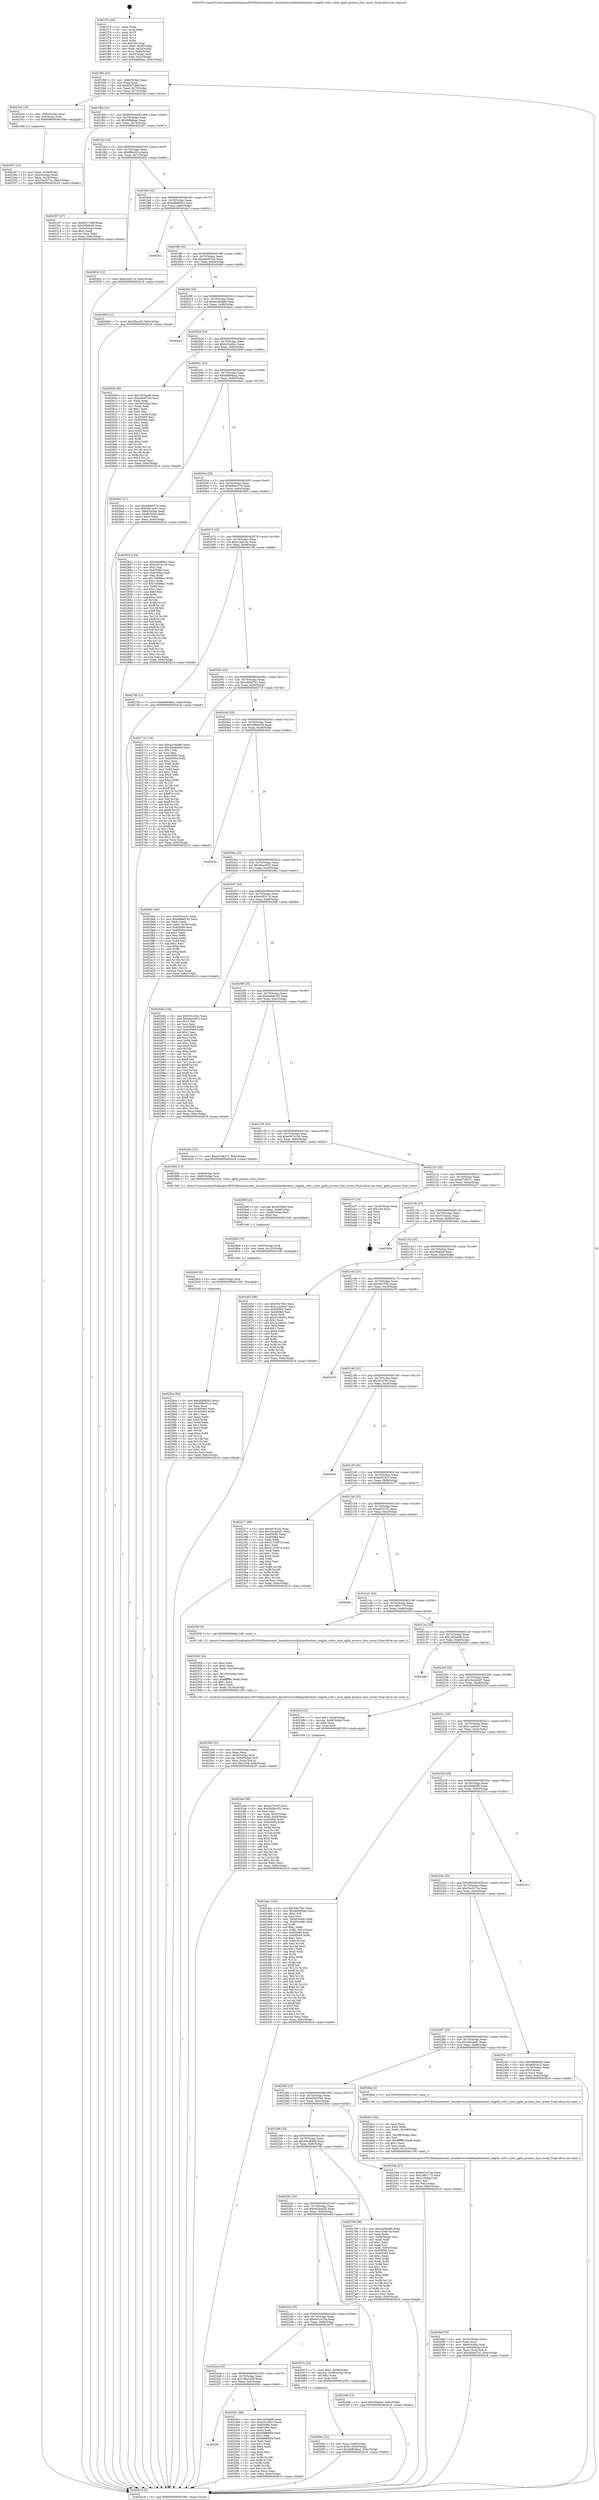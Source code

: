 digraph "0x401f70" {
  label = "0x401f70 (/mnt/c/Users/mathe/Desktop/tcc/POCII/binaries/extr_linuxdriversinfinibandhwbnxt_reqplib_rcfw.c_bnxt_qplib_process_func_event_Final-ollvm.out::main(0))"
  labelloc = "t"
  node[shape=record]

  Entry [label="",width=0.3,height=0.3,shape=circle,fillcolor=black,style=filled]
  "0x401f9d" [label="{
     0x401f9d [23]\l
     | [instrs]\l
     &nbsp;&nbsp;0x401f9d \<+3\>: mov -0x6c(%rbp),%eax\l
     &nbsp;&nbsp;0x401fa0 \<+2\>: mov %eax,%ecx\l
     &nbsp;&nbsp;0x401fa2 \<+6\>: sub $0x8257c96f,%ecx\l
     &nbsp;&nbsp;0x401fa8 \<+3\>: mov %eax,-0x70(%rbp)\l
     &nbsp;&nbsp;0x401fab \<+3\>: mov %ecx,-0x74(%rbp)\l
     &nbsp;&nbsp;0x401fae \<+6\>: je 000000000040233a \<main+0x3ca\>\l
  }"]
  "0x40233a" [label="{
     0x40233a [13]\l
     | [instrs]\l
     &nbsp;&nbsp;0x40233a \<+4\>: mov -0x40(%rbp),%rax\l
     &nbsp;&nbsp;0x40233e \<+4\>: mov 0x8(%rax),%rdi\l
     &nbsp;&nbsp;0x402342 \<+5\>: call 0000000000401060 \<atoi@plt\>\l
     | [calls]\l
     &nbsp;&nbsp;0x401060 \{1\} (unknown)\l
  }"]
  "0x401fb4" [label="{
     0x401fb4 [22]\l
     | [instrs]\l
     &nbsp;&nbsp;0x401fb4 \<+5\>: jmp 0000000000401fb9 \<main+0x49\>\l
     &nbsp;&nbsp;0x401fb9 \<+3\>: mov -0x70(%rbp),%eax\l
     &nbsp;&nbsp;0x401fbc \<+5\>: sub $0x9dfa6eac,%eax\l
     &nbsp;&nbsp;0x401fc1 \<+3\>: mov %eax,-0x78(%rbp)\l
     &nbsp;&nbsp;0x401fc4 \<+6\>: je 0000000000402307 \<main+0x397\>\l
  }"]
  Exit [label="",width=0.3,height=0.3,shape=circle,fillcolor=black,style=filled,peripheries=2]
  "0x402307" [label="{
     0x402307 [27]\l
     | [instrs]\l
     &nbsp;&nbsp;0x402307 \<+5\>: mov $0x8257c96f,%eax\l
     &nbsp;&nbsp;0x40230c \<+5\>: mov $0x26f484f3,%ecx\l
     &nbsp;&nbsp;0x402311 \<+3\>: mov -0x2c(%rbp),%edx\l
     &nbsp;&nbsp;0x402314 \<+3\>: cmp $0x2,%edx\l
     &nbsp;&nbsp;0x402317 \<+3\>: cmovne %ecx,%eax\l
     &nbsp;&nbsp;0x40231a \<+3\>: mov %eax,-0x6c(%rbp)\l
     &nbsp;&nbsp;0x40231d \<+5\>: jmp 0000000000402b18 \<main+0xba8\>\l
  }"]
  "0x401fca" [label="{
     0x401fca [22]\l
     | [instrs]\l
     &nbsp;&nbsp;0x401fca \<+5\>: jmp 0000000000401fcf \<main+0x5f\>\l
     &nbsp;&nbsp;0x401fcf \<+3\>: mov -0x70(%rbp),%eax\l
     &nbsp;&nbsp;0x401fd2 \<+5\>: sub $0x9f8e351a,%eax\l
     &nbsp;&nbsp;0x401fd7 \<+3\>: mov %eax,-0x7c(%rbp)\l
     &nbsp;&nbsp;0x401fda \<+6\>: je 0000000000402922 \<main+0x9b2\>\l
  }"]
  "0x402b18" [label="{
     0x402b18 [5]\l
     | [instrs]\l
     &nbsp;&nbsp;0x402b18 \<+5\>: jmp 0000000000401f9d \<main+0x2d\>\l
  }"]
  "0x401f70" [label="{
     0x401f70 [45]\l
     | [instrs]\l
     &nbsp;&nbsp;0x401f70 \<+1\>: push %rbp\l
     &nbsp;&nbsp;0x401f71 \<+3\>: mov %rsp,%rbp\l
     &nbsp;&nbsp;0x401f74 \<+2\>: push %r15\l
     &nbsp;&nbsp;0x401f76 \<+2\>: push %r14\l
     &nbsp;&nbsp;0x401f78 \<+2\>: push %r12\l
     &nbsp;&nbsp;0x401f7a \<+1\>: push %rbx\l
     &nbsp;&nbsp;0x401f7b \<+7\>: sub $0x100,%rsp\l
     &nbsp;&nbsp;0x401f82 \<+7\>: movl $0x0,-0x30(%rbp)\l
     &nbsp;&nbsp;0x401f89 \<+3\>: mov %edi,-0x34(%rbp)\l
     &nbsp;&nbsp;0x401f8c \<+4\>: mov %rsi,-0x40(%rbp)\l
     &nbsp;&nbsp;0x401f90 \<+3\>: mov -0x34(%rbp),%edi\l
     &nbsp;&nbsp;0x401f93 \<+3\>: mov %edi,-0x2c(%rbp)\l
     &nbsp;&nbsp;0x401f96 \<+7\>: movl $0x9dfa6eac,-0x6c(%rbp)\l
  }"]
  "0x402347" [label="{
     0x402347 [21]\l
     | [instrs]\l
     &nbsp;&nbsp;0x402347 \<+3\>: mov %eax,-0x44(%rbp)\l
     &nbsp;&nbsp;0x40234a \<+3\>: mov -0x44(%rbp),%eax\l
     &nbsp;&nbsp;0x40234d \<+3\>: mov %eax,-0x28(%rbp)\l
     &nbsp;&nbsp;0x402350 \<+7\>: movl $0x33a3271a,-0x6c(%rbp)\l
     &nbsp;&nbsp;0x402357 \<+5\>: jmp 0000000000402b18 \<main+0xba8\>\l
  }"]
  "0x4028ce" [label="{
     0x4028ce [84]\l
     | [instrs]\l
     &nbsp;&nbsp;0x4028ce \<+5\>: mov $0xa8b980b3,%eax\l
     &nbsp;&nbsp;0x4028d3 \<+5\>: mov $0x9f8e351a,%esi\l
     &nbsp;&nbsp;0x4028d8 \<+2\>: xor %ecx,%ecx\l
     &nbsp;&nbsp;0x4028da \<+7\>: mov 0x405060,%edx\l
     &nbsp;&nbsp;0x4028e1 \<+8\>: mov 0x405064,%r8d\l
     &nbsp;&nbsp;0x4028e9 \<+3\>: sub $0x1,%ecx\l
     &nbsp;&nbsp;0x4028ec \<+3\>: mov %edx,%r9d\l
     &nbsp;&nbsp;0x4028ef \<+3\>: add %ecx,%r9d\l
     &nbsp;&nbsp;0x4028f2 \<+4\>: imul %r9d,%edx\l
     &nbsp;&nbsp;0x4028f6 \<+3\>: and $0x1,%edx\l
     &nbsp;&nbsp;0x4028f9 \<+3\>: cmp $0x0,%edx\l
     &nbsp;&nbsp;0x4028fc \<+4\>: sete %r10b\l
     &nbsp;&nbsp;0x402900 \<+4\>: cmp $0xa,%r8d\l
     &nbsp;&nbsp;0x402904 \<+4\>: setl %r11b\l
     &nbsp;&nbsp;0x402908 \<+3\>: mov %r10b,%bl\l
     &nbsp;&nbsp;0x40290b \<+3\>: and %r11b,%bl\l
     &nbsp;&nbsp;0x40290e \<+3\>: xor %r11b,%r10b\l
     &nbsp;&nbsp;0x402911 \<+3\>: or %r10b,%bl\l
     &nbsp;&nbsp;0x402914 \<+3\>: test $0x1,%bl\l
     &nbsp;&nbsp;0x402917 \<+3\>: cmovne %esi,%eax\l
     &nbsp;&nbsp;0x40291a \<+3\>: mov %eax,-0x6c(%rbp)\l
     &nbsp;&nbsp;0x40291d \<+5\>: jmp 0000000000402b18 \<main+0xba8\>\l
  }"]
  "0x402922" [label="{
     0x402922 [12]\l
     | [instrs]\l
     &nbsp;&nbsp;0x402922 \<+7\>: movl $0xdcfd317e,-0x6c(%rbp)\l
     &nbsp;&nbsp;0x402929 \<+5\>: jmp 0000000000402b18 \<main+0xba8\>\l
  }"]
  "0x401fe0" [label="{
     0x401fe0 [22]\l
     | [instrs]\l
     &nbsp;&nbsp;0x401fe0 \<+5\>: jmp 0000000000401fe5 \<main+0x75\>\l
     &nbsp;&nbsp;0x401fe5 \<+3\>: mov -0x70(%rbp),%eax\l
     &nbsp;&nbsp;0x401fe8 \<+5\>: sub $0xa8b980b3,%eax\l
     &nbsp;&nbsp;0x401fed \<+3\>: mov %eax,-0x80(%rbp)\l
     &nbsp;&nbsp;0x401ff0 \<+6\>: je 0000000000402ac2 \<main+0xb52\>\l
  }"]
  "0x4028c5" [label="{
     0x4028c5 [9]\l
     | [instrs]\l
     &nbsp;&nbsp;0x4028c5 \<+4\>: mov -0x60(%rbp),%rdi\l
     &nbsp;&nbsp;0x4028c9 \<+5\>: call 0000000000401030 \<free@plt\>\l
     | [calls]\l
     &nbsp;&nbsp;0x401030 \{1\} (unknown)\l
  }"]
  "0x402ac2" [label="{
     0x402ac2\l
  }", style=dashed]
  "0x401ff6" [label="{
     0x401ff6 [25]\l
     | [instrs]\l
     &nbsp;&nbsp;0x401ff6 \<+5\>: jmp 0000000000401ffb \<main+0x8b\>\l
     &nbsp;&nbsp;0x401ffb \<+3\>: mov -0x70(%rbp),%eax\l
     &nbsp;&nbsp;0x401ffe \<+5\>: sub $0xa9e975cb,%eax\l
     &nbsp;&nbsp;0x402003 \<+6\>: mov %eax,-0x84(%rbp)\l
     &nbsp;&nbsp;0x402009 \<+6\>: je 0000000000402669 \<main+0x6f9\>\l
  }"]
  "0x4028b6" [label="{
     0x4028b6 [15]\l
     | [instrs]\l
     &nbsp;&nbsp;0x4028b6 \<+4\>: mov -0x50(%rbp),%rdi\l
     &nbsp;&nbsp;0x4028ba \<+6\>: mov %eax,-0x110(%rbp)\l
     &nbsp;&nbsp;0x4028c0 \<+5\>: call 0000000000401030 \<free@plt\>\l
     | [calls]\l
     &nbsp;&nbsp;0x401030 \{1\} (unknown)\l
  }"]
  "0x402669" [label="{
     0x402669 [12]\l
     | [instrs]\l
     &nbsp;&nbsp;0x402669 \<+7\>: movl $0x2f5ac6d,-0x6c(%rbp)\l
     &nbsp;&nbsp;0x402670 \<+5\>: jmp 0000000000402b18 \<main+0xba8\>\l
  }"]
  "0x40200f" [label="{
     0x40200f [25]\l
     | [instrs]\l
     &nbsp;&nbsp;0x40200f \<+5\>: jmp 0000000000402014 \<main+0xa4\>\l
     &nbsp;&nbsp;0x402014 \<+3\>: mov -0x70(%rbp),%eax\l
     &nbsp;&nbsp;0x402017 \<+5\>: sub $0xaa28da86,%eax\l
     &nbsp;&nbsp;0x40201c \<+6\>: mov %eax,-0x88(%rbp)\l
     &nbsp;&nbsp;0x402022 \<+6\>: je 0000000000402aa3 \<main+0xb33\>\l
  }"]
  "0x40289f" [label="{
     0x40289f [23]\l
     | [instrs]\l
     &nbsp;&nbsp;0x40289f \<+10\>: movabs $0x4030b6,%rdi\l
     &nbsp;&nbsp;0x4028a9 \<+3\>: mov %eax,-0x68(%rbp)\l
     &nbsp;&nbsp;0x4028ac \<+3\>: mov -0x68(%rbp),%esi\l
     &nbsp;&nbsp;0x4028af \<+2\>: mov $0x0,%al\l
     &nbsp;&nbsp;0x4028b1 \<+5\>: call 0000000000401040 \<printf@plt\>\l
     | [calls]\l
     &nbsp;&nbsp;0x401040 \{1\} (unknown)\l
  }"]
  "0x402aa3" [label="{
     0x402aa3\l
  }", style=dashed]
  "0x402028" [label="{
     0x402028 [25]\l
     | [instrs]\l
     &nbsp;&nbsp;0x402028 \<+5\>: jmp 000000000040202d \<main+0xbd\>\l
     &nbsp;&nbsp;0x40202d \<+3\>: mov -0x70(%rbp),%eax\l
     &nbsp;&nbsp;0x402030 \<+5\>: sub $0xb23cd0cc,%eax\l
     &nbsp;&nbsp;0x402035 \<+6\>: mov %eax,-0x8c(%rbp)\l
     &nbsp;&nbsp;0x40203b \<+6\>: je 0000000000402609 \<main+0x699\>\l
  }"]
  "0x4026ef" [label="{
     0x4026ef [33]\l
     | [instrs]\l
     &nbsp;&nbsp;0x4026ef \<+6\>: mov -0x10c(%rbp),%ecx\l
     &nbsp;&nbsp;0x4026f5 \<+3\>: imul %eax,%ecx\l
     &nbsp;&nbsp;0x4026f8 \<+4\>: mov -0x60(%rbp),%rdi\l
     &nbsp;&nbsp;0x4026fc \<+4\>: movslq -0x64(%rbp),%r8\l
     &nbsp;&nbsp;0x402700 \<+4\>: mov %ecx,(%rdi,%r8,4)\l
     &nbsp;&nbsp;0x402704 \<+7\>: movl $0xc694d7b1,-0x6c(%rbp)\l
     &nbsp;&nbsp;0x40270b \<+5\>: jmp 0000000000402b18 \<main+0xba8\>\l
  }"]
  "0x402609" [label="{
     0x402609 [96]\l
     | [instrs]\l
     &nbsp;&nbsp;0x402609 \<+5\>: mov $0x1655abf6,%eax\l
     &nbsp;&nbsp;0x40260e \<+5\>: mov $0xa9e975cb,%ecx\l
     &nbsp;&nbsp;0x402613 \<+2\>: xor %edx,%edx\l
     &nbsp;&nbsp;0x402615 \<+3\>: mov -0x54(%rbp),%esi\l
     &nbsp;&nbsp;0x402618 \<+2\>: mov %edx,%edi\l
     &nbsp;&nbsp;0x40261a \<+3\>: sub $0x1,%edi\l
     &nbsp;&nbsp;0x40261d \<+2\>: sub %edi,%esi\l
     &nbsp;&nbsp;0x40261f \<+3\>: mov %esi,-0x54(%rbp)\l
     &nbsp;&nbsp;0x402622 \<+7\>: mov 0x405060,%esi\l
     &nbsp;&nbsp;0x402629 \<+7\>: mov 0x405064,%edi\l
     &nbsp;&nbsp;0x402630 \<+3\>: sub $0x1,%edx\l
     &nbsp;&nbsp;0x402633 \<+3\>: mov %esi,%r8d\l
     &nbsp;&nbsp;0x402636 \<+3\>: add %edx,%r8d\l
     &nbsp;&nbsp;0x402639 \<+4\>: imul %r8d,%esi\l
     &nbsp;&nbsp;0x40263d \<+3\>: and $0x1,%esi\l
     &nbsp;&nbsp;0x402640 \<+3\>: cmp $0x0,%esi\l
     &nbsp;&nbsp;0x402643 \<+4\>: sete %r9b\l
     &nbsp;&nbsp;0x402647 \<+3\>: cmp $0xa,%edi\l
     &nbsp;&nbsp;0x40264a \<+4\>: setl %r10b\l
     &nbsp;&nbsp;0x40264e \<+3\>: mov %r9b,%r11b\l
     &nbsp;&nbsp;0x402651 \<+3\>: and %r10b,%r11b\l
     &nbsp;&nbsp;0x402654 \<+3\>: xor %r10b,%r9b\l
     &nbsp;&nbsp;0x402657 \<+3\>: or %r9b,%r11b\l
     &nbsp;&nbsp;0x40265a \<+4\>: test $0x1,%r11b\l
     &nbsp;&nbsp;0x40265e \<+3\>: cmovne %ecx,%eax\l
     &nbsp;&nbsp;0x402661 \<+3\>: mov %eax,-0x6c(%rbp)\l
     &nbsp;&nbsp;0x402664 \<+5\>: jmp 0000000000402b18 \<main+0xba8\>\l
  }"]
  "0x402041" [label="{
     0x402041 [25]\l
     | [instrs]\l
     &nbsp;&nbsp;0x402041 \<+5\>: jmp 0000000000402046 \<main+0xd6\>\l
     &nbsp;&nbsp;0x402046 \<+3\>: mov -0x70(%rbp),%eax\l
     &nbsp;&nbsp;0x402049 \<+5\>: sub $0xb6804ba2,%eax\l
     &nbsp;&nbsp;0x40204e \<+6\>: mov %eax,-0x90(%rbp)\l
     &nbsp;&nbsp;0x402054 \<+6\>: je 00000000004026a3 \<main+0x733\>\l
  }"]
  "0x4026c3" [label="{
     0x4026c3 [44]\l
     | [instrs]\l
     &nbsp;&nbsp;0x4026c3 \<+2\>: xor %ecx,%ecx\l
     &nbsp;&nbsp;0x4026c5 \<+5\>: mov $0x2,%edx\l
     &nbsp;&nbsp;0x4026ca \<+6\>: mov %edx,-0x108(%rbp)\l
     &nbsp;&nbsp;0x4026d0 \<+1\>: cltd\l
     &nbsp;&nbsp;0x4026d1 \<+6\>: mov -0x108(%rbp),%esi\l
     &nbsp;&nbsp;0x4026d7 \<+2\>: idiv %esi\l
     &nbsp;&nbsp;0x4026d9 \<+6\>: imul $0xfffffffe,%edx,%edx\l
     &nbsp;&nbsp;0x4026df \<+3\>: sub $0x1,%ecx\l
     &nbsp;&nbsp;0x4026e2 \<+2\>: sub %ecx,%edx\l
     &nbsp;&nbsp;0x4026e4 \<+6\>: mov %edx,-0x10c(%rbp)\l
     &nbsp;&nbsp;0x4026ea \<+5\>: call 0000000000401160 \<next_i\>\l
     | [calls]\l
     &nbsp;&nbsp;0x401160 \{1\} (/mnt/c/Users/mathe/Desktop/tcc/POCII/binaries/extr_linuxdriversinfinibandhwbnxt_reqplib_rcfw.c_bnxt_qplib_process_func_event_Final-ollvm.out::next_i)\l
  }"]
  "0x4026a3" [label="{
     0x4026a3 [27]\l
     | [instrs]\l
     &nbsp;&nbsp;0x4026a3 \<+5\>: mov $0xb99ec37d,%eax\l
     &nbsp;&nbsp;0x4026a8 \<+5\>: mov $0x3f41ae91,%ecx\l
     &nbsp;&nbsp;0x4026ad \<+3\>: mov -0x64(%rbp),%edx\l
     &nbsp;&nbsp;0x4026b0 \<+3\>: cmp -0x58(%rbp),%edx\l
     &nbsp;&nbsp;0x4026b3 \<+3\>: cmovl %ecx,%eax\l
     &nbsp;&nbsp;0x4026b6 \<+3\>: mov %eax,-0x6c(%rbp)\l
     &nbsp;&nbsp;0x4026b9 \<+5\>: jmp 0000000000402b18 \<main+0xba8\>\l
  }"]
  "0x40205a" [label="{
     0x40205a [25]\l
     | [instrs]\l
     &nbsp;&nbsp;0x40205a \<+5\>: jmp 000000000040205f \<main+0xef\>\l
     &nbsp;&nbsp;0x40205f \<+3\>: mov -0x70(%rbp),%eax\l
     &nbsp;&nbsp;0x402062 \<+5\>: sub $0xb99ec37d,%eax\l
     &nbsp;&nbsp;0x402067 \<+6\>: mov %eax,-0x94(%rbp)\l
     &nbsp;&nbsp;0x40206d \<+6\>: je 0000000000402802 \<main+0x892\>\l
  }"]
  "0x40268c" [label="{
     0x40268c [23]\l
     | [instrs]\l
     &nbsp;&nbsp;0x40268c \<+4\>: mov %rax,-0x60(%rbp)\l
     &nbsp;&nbsp;0x402690 \<+7\>: movl $0x0,-0x64(%rbp)\l
     &nbsp;&nbsp;0x402697 \<+7\>: movl $0xb6804ba2,-0x6c(%rbp)\l
     &nbsp;&nbsp;0x40269e \<+5\>: jmp 0000000000402b18 \<main+0xba8\>\l
  }"]
  "0x402802" [label="{
     0x402802 [144]\l
     | [instrs]\l
     &nbsp;&nbsp;0x402802 \<+5\>: mov $0xa8b980b3,%eax\l
     &nbsp;&nbsp;0x402807 \<+5\>: mov $0xe3474158,%ecx\l
     &nbsp;&nbsp;0x40280c \<+2\>: mov $0x1,%dl\l
     &nbsp;&nbsp;0x40280e \<+7\>: mov 0x405060,%esi\l
     &nbsp;&nbsp;0x402815 \<+7\>: mov 0x405064,%edi\l
     &nbsp;&nbsp;0x40281c \<+3\>: mov %esi,%r8d\l
     &nbsp;&nbsp;0x40281f \<+7\>: add $0x74f588a1,%r8d\l
     &nbsp;&nbsp;0x402826 \<+4\>: sub $0x1,%r8d\l
     &nbsp;&nbsp;0x40282a \<+7\>: sub $0x74f588a1,%r8d\l
     &nbsp;&nbsp;0x402831 \<+4\>: imul %r8d,%esi\l
     &nbsp;&nbsp;0x402835 \<+3\>: and $0x1,%esi\l
     &nbsp;&nbsp;0x402838 \<+3\>: cmp $0x0,%esi\l
     &nbsp;&nbsp;0x40283b \<+4\>: sete %r9b\l
     &nbsp;&nbsp;0x40283f \<+3\>: cmp $0xa,%edi\l
     &nbsp;&nbsp;0x402842 \<+4\>: setl %r10b\l
     &nbsp;&nbsp;0x402846 \<+3\>: mov %r9b,%r11b\l
     &nbsp;&nbsp;0x402849 \<+4\>: xor $0xff,%r11b\l
     &nbsp;&nbsp;0x40284d \<+3\>: mov %r10b,%bl\l
     &nbsp;&nbsp;0x402850 \<+3\>: xor $0xff,%bl\l
     &nbsp;&nbsp;0x402853 \<+3\>: xor $0x1,%dl\l
     &nbsp;&nbsp;0x402856 \<+3\>: mov %r11b,%r14b\l
     &nbsp;&nbsp;0x402859 \<+4\>: and $0xff,%r14b\l
     &nbsp;&nbsp;0x40285d \<+3\>: and %dl,%r9b\l
     &nbsp;&nbsp;0x402860 \<+3\>: mov %bl,%r15b\l
     &nbsp;&nbsp;0x402863 \<+4\>: and $0xff,%r15b\l
     &nbsp;&nbsp;0x402867 \<+3\>: and %dl,%r10b\l
     &nbsp;&nbsp;0x40286a \<+3\>: or %r9b,%r14b\l
     &nbsp;&nbsp;0x40286d \<+3\>: or %r10b,%r15b\l
     &nbsp;&nbsp;0x402870 \<+3\>: xor %r15b,%r14b\l
     &nbsp;&nbsp;0x402873 \<+3\>: or %bl,%r11b\l
     &nbsp;&nbsp;0x402876 \<+4\>: xor $0xff,%r11b\l
     &nbsp;&nbsp;0x40287a \<+3\>: or $0x1,%dl\l
     &nbsp;&nbsp;0x40287d \<+3\>: and %dl,%r11b\l
     &nbsp;&nbsp;0x402880 \<+3\>: or %r11b,%r14b\l
     &nbsp;&nbsp;0x402883 \<+4\>: test $0x1,%r14b\l
     &nbsp;&nbsp;0x402887 \<+3\>: cmovne %ecx,%eax\l
     &nbsp;&nbsp;0x40288a \<+3\>: mov %eax,-0x6c(%rbp)\l
     &nbsp;&nbsp;0x40288d \<+5\>: jmp 0000000000402b18 \<main+0xba8\>\l
  }"]
  "0x402073" [label="{
     0x402073 [25]\l
     | [instrs]\l
     &nbsp;&nbsp;0x402073 \<+5\>: jmp 0000000000402078 \<main+0x108\>\l
     &nbsp;&nbsp;0x402078 \<+3\>: mov -0x70(%rbp),%eax\l
     &nbsp;&nbsp;0x40207b \<+5\>: sub $0xc10af14a,%eax\l
     &nbsp;&nbsp;0x402080 \<+6\>: mov %eax,-0x98(%rbp)\l
     &nbsp;&nbsp;0x402086 \<+6\>: je 00000000004027f6 \<main+0x886\>\l
  }"]
  "0x4022fd" [label="{
     0x4022fd\l
  }", style=dashed]
  "0x4027f6" [label="{
     0x4027f6 [12]\l
     | [instrs]\l
     &nbsp;&nbsp;0x4027f6 \<+7\>: movl $0xb6804ba2,-0x6c(%rbp)\l
     &nbsp;&nbsp;0x4027fd \<+5\>: jmp 0000000000402b18 \<main+0xba8\>\l
  }"]
  "0x40208c" [label="{
     0x40208c [25]\l
     | [instrs]\l
     &nbsp;&nbsp;0x40208c \<+5\>: jmp 0000000000402091 \<main+0x121\>\l
     &nbsp;&nbsp;0x402091 \<+3\>: mov -0x70(%rbp),%eax\l
     &nbsp;&nbsp;0x402094 \<+5\>: sub $0xc694d7b1,%eax\l
     &nbsp;&nbsp;0x402099 \<+6\>: mov %eax,-0x9c(%rbp)\l
     &nbsp;&nbsp;0x40209f \<+6\>: je 0000000000402710 \<main+0x7a0\>\l
  }"]
  "0x4025b1" [label="{
     0x4025b1 [88]\l
     | [instrs]\l
     &nbsp;&nbsp;0x4025b1 \<+5\>: mov $0x1655abf6,%eax\l
     &nbsp;&nbsp;0x4025b6 \<+5\>: mov $0xb23cd0cc,%ecx\l
     &nbsp;&nbsp;0x4025bb \<+7\>: mov 0x405060,%edx\l
     &nbsp;&nbsp;0x4025c2 \<+7\>: mov 0x405064,%esi\l
     &nbsp;&nbsp;0x4025c9 \<+2\>: mov %edx,%edi\l
     &nbsp;&nbsp;0x4025cb \<+6\>: add $0xb6888df4,%edi\l
     &nbsp;&nbsp;0x4025d1 \<+3\>: sub $0x1,%edi\l
     &nbsp;&nbsp;0x4025d4 \<+6\>: sub $0xb6888df4,%edi\l
     &nbsp;&nbsp;0x4025da \<+3\>: imul %edi,%edx\l
     &nbsp;&nbsp;0x4025dd \<+3\>: and $0x1,%edx\l
     &nbsp;&nbsp;0x4025e0 \<+3\>: cmp $0x0,%edx\l
     &nbsp;&nbsp;0x4025e3 \<+4\>: sete %r8b\l
     &nbsp;&nbsp;0x4025e7 \<+3\>: cmp $0xa,%esi\l
     &nbsp;&nbsp;0x4025ea \<+4\>: setl %r9b\l
     &nbsp;&nbsp;0x4025ee \<+3\>: mov %r8b,%r10b\l
     &nbsp;&nbsp;0x4025f1 \<+3\>: and %r9b,%r10b\l
     &nbsp;&nbsp;0x4025f4 \<+3\>: xor %r9b,%r8b\l
     &nbsp;&nbsp;0x4025f7 \<+3\>: or %r8b,%r10b\l
     &nbsp;&nbsp;0x4025fa \<+4\>: test $0x1,%r10b\l
     &nbsp;&nbsp;0x4025fe \<+3\>: cmovne %ecx,%eax\l
     &nbsp;&nbsp;0x402601 \<+3\>: mov %eax,-0x6c(%rbp)\l
     &nbsp;&nbsp;0x402604 \<+5\>: jmp 0000000000402b18 \<main+0xba8\>\l
  }"]
  "0x402710" [label="{
     0x402710 [134]\l
     | [instrs]\l
     &nbsp;&nbsp;0x402710 \<+5\>: mov $0xaa28da86,%eax\l
     &nbsp;&nbsp;0x402715 \<+5\>: mov $0x4ded640d,%ecx\l
     &nbsp;&nbsp;0x40271a \<+2\>: mov $0x1,%dl\l
     &nbsp;&nbsp;0x40271c \<+2\>: xor %esi,%esi\l
     &nbsp;&nbsp;0x40271e \<+7\>: mov 0x405060,%edi\l
     &nbsp;&nbsp;0x402725 \<+8\>: mov 0x405064,%r8d\l
     &nbsp;&nbsp;0x40272d \<+3\>: sub $0x1,%esi\l
     &nbsp;&nbsp;0x402730 \<+3\>: mov %edi,%r9d\l
     &nbsp;&nbsp;0x402733 \<+3\>: add %esi,%r9d\l
     &nbsp;&nbsp;0x402736 \<+4\>: imul %r9d,%edi\l
     &nbsp;&nbsp;0x40273a \<+3\>: and $0x1,%edi\l
     &nbsp;&nbsp;0x40273d \<+3\>: cmp $0x0,%edi\l
     &nbsp;&nbsp;0x402740 \<+4\>: sete %r10b\l
     &nbsp;&nbsp;0x402744 \<+4\>: cmp $0xa,%r8d\l
     &nbsp;&nbsp;0x402748 \<+4\>: setl %r11b\l
     &nbsp;&nbsp;0x40274c \<+3\>: mov %r10b,%bl\l
     &nbsp;&nbsp;0x40274f \<+3\>: xor $0xff,%bl\l
     &nbsp;&nbsp;0x402752 \<+3\>: mov %r11b,%r14b\l
     &nbsp;&nbsp;0x402755 \<+4\>: xor $0xff,%r14b\l
     &nbsp;&nbsp;0x402759 \<+3\>: xor $0x1,%dl\l
     &nbsp;&nbsp;0x40275c \<+3\>: mov %bl,%r15b\l
     &nbsp;&nbsp;0x40275f \<+4\>: and $0xff,%r15b\l
     &nbsp;&nbsp;0x402763 \<+3\>: and %dl,%r10b\l
     &nbsp;&nbsp;0x402766 \<+3\>: mov %r14b,%r12b\l
     &nbsp;&nbsp;0x402769 \<+4\>: and $0xff,%r12b\l
     &nbsp;&nbsp;0x40276d \<+3\>: and %dl,%r11b\l
     &nbsp;&nbsp;0x402770 \<+3\>: or %r10b,%r15b\l
     &nbsp;&nbsp;0x402773 \<+3\>: or %r11b,%r12b\l
     &nbsp;&nbsp;0x402776 \<+3\>: xor %r12b,%r15b\l
     &nbsp;&nbsp;0x402779 \<+3\>: or %r14b,%bl\l
     &nbsp;&nbsp;0x40277c \<+3\>: xor $0xff,%bl\l
     &nbsp;&nbsp;0x40277f \<+3\>: or $0x1,%dl\l
     &nbsp;&nbsp;0x402782 \<+2\>: and %dl,%bl\l
     &nbsp;&nbsp;0x402784 \<+3\>: or %bl,%r15b\l
     &nbsp;&nbsp;0x402787 \<+4\>: test $0x1,%r15b\l
     &nbsp;&nbsp;0x40278b \<+3\>: cmovne %ecx,%eax\l
     &nbsp;&nbsp;0x40278e \<+3\>: mov %eax,-0x6c(%rbp)\l
     &nbsp;&nbsp;0x402791 \<+5\>: jmp 0000000000402b18 \<main+0xba8\>\l
  }"]
  "0x4020a5" [label="{
     0x4020a5 [25]\l
     | [instrs]\l
     &nbsp;&nbsp;0x4020a5 \<+5\>: jmp 00000000004020aa \<main+0x13a\>\l
     &nbsp;&nbsp;0x4020aa \<+3\>: mov -0x70(%rbp),%eax\l
     &nbsp;&nbsp;0x4020ad \<+5\>: sub $0xc8fddb38,%eax\l
     &nbsp;&nbsp;0x4020b2 \<+6\>: mov %eax,-0xa0(%rbp)\l
     &nbsp;&nbsp;0x4020b8 \<+6\>: je 000000000040292e \<main+0x9be\>\l
  }"]
  "0x4022e4" [label="{
     0x4022e4 [25]\l
     | [instrs]\l
     &nbsp;&nbsp;0x4022e4 \<+5\>: jmp 00000000004022e9 \<main+0x379\>\l
     &nbsp;&nbsp;0x4022e9 \<+3\>: mov -0x70(%rbp),%eax\l
     &nbsp;&nbsp;0x4022ec \<+5\>: sub $0x7f8a1d38,%eax\l
     &nbsp;&nbsp;0x4022f1 \<+6\>: mov %eax,-0xfc(%rbp)\l
     &nbsp;&nbsp;0x4022f7 \<+6\>: je 00000000004025b1 \<main+0x641\>\l
  }"]
  "0x40292e" [label="{
     0x40292e\l
  }", style=dashed]
  "0x4020be" [label="{
     0x4020be [25]\l
     | [instrs]\l
     &nbsp;&nbsp;0x4020be \<+5\>: jmp 00000000004020c3 \<main+0x153\>\l
     &nbsp;&nbsp;0x4020c3 \<+3\>: mov -0x70(%rbp),%eax\l
     &nbsp;&nbsp;0x4020c6 \<+5\>: sub $0xd6ac0f23,%eax\l
     &nbsp;&nbsp;0x4020cb \<+6\>: mov %eax,-0xa4(%rbp)\l
     &nbsp;&nbsp;0x4020d1 \<+6\>: je 00000000004029d1 \<main+0xa61\>\l
  }"]
  "0x402675" [label="{
     0x402675 [23]\l
     | [instrs]\l
     &nbsp;&nbsp;0x402675 \<+7\>: movl $0x1,-0x58(%rbp)\l
     &nbsp;&nbsp;0x40267c \<+4\>: movslq -0x58(%rbp),%rax\l
     &nbsp;&nbsp;0x402680 \<+4\>: shl $0x2,%rax\l
     &nbsp;&nbsp;0x402684 \<+3\>: mov %rax,%rdi\l
     &nbsp;&nbsp;0x402687 \<+5\>: call 0000000000401050 \<malloc@plt\>\l
     | [calls]\l
     &nbsp;&nbsp;0x401050 \{1\} (unknown)\l
  }"]
  "0x4029d1" [label="{
     0x4029d1 [90]\l
     | [instrs]\l
     &nbsp;&nbsp;0x4029d1 \<+5\>: mov $0xf1f1e241,%eax\l
     &nbsp;&nbsp;0x4029d6 \<+5\>: mov $0xde6e6193,%ecx\l
     &nbsp;&nbsp;0x4029db \<+2\>: xor %edx,%edx\l
     &nbsp;&nbsp;0x4029dd \<+7\>: movl $0x0,-0x30(%rbp)\l
     &nbsp;&nbsp;0x4029e4 \<+7\>: mov 0x405060,%esi\l
     &nbsp;&nbsp;0x4029eb \<+7\>: mov 0x405064,%edi\l
     &nbsp;&nbsp;0x4029f2 \<+3\>: sub $0x1,%edx\l
     &nbsp;&nbsp;0x4029f5 \<+3\>: mov %esi,%r8d\l
     &nbsp;&nbsp;0x4029f8 \<+3\>: add %edx,%r8d\l
     &nbsp;&nbsp;0x4029fb \<+4\>: imul %r8d,%esi\l
     &nbsp;&nbsp;0x4029ff \<+3\>: and $0x1,%esi\l
     &nbsp;&nbsp;0x402a02 \<+3\>: cmp $0x0,%esi\l
     &nbsp;&nbsp;0x402a05 \<+4\>: sete %r9b\l
     &nbsp;&nbsp;0x402a09 \<+3\>: cmp $0xa,%edi\l
     &nbsp;&nbsp;0x402a0c \<+4\>: setl %r10b\l
     &nbsp;&nbsp;0x402a10 \<+3\>: mov %r9b,%r11b\l
     &nbsp;&nbsp;0x402a13 \<+3\>: and %r10b,%r11b\l
     &nbsp;&nbsp;0x402a16 \<+3\>: xor %r10b,%r9b\l
     &nbsp;&nbsp;0x402a19 \<+3\>: or %r9b,%r11b\l
     &nbsp;&nbsp;0x402a1c \<+4\>: test $0x1,%r11b\l
     &nbsp;&nbsp;0x402a20 \<+3\>: cmovne %ecx,%eax\l
     &nbsp;&nbsp;0x402a23 \<+3\>: mov %eax,-0x6c(%rbp)\l
     &nbsp;&nbsp;0x402a26 \<+5\>: jmp 0000000000402b18 \<main+0xba8\>\l
  }"]
  "0x4020d7" [label="{
     0x4020d7 [25]\l
     | [instrs]\l
     &nbsp;&nbsp;0x4020d7 \<+5\>: jmp 00000000004020dc \<main+0x16c\>\l
     &nbsp;&nbsp;0x4020dc \<+3\>: mov -0x70(%rbp),%eax\l
     &nbsp;&nbsp;0x4020df \<+5\>: sub $0xdcfd317e,%eax\l
     &nbsp;&nbsp;0x4020e4 \<+6\>: mov %eax,-0xa8(%rbp)\l
     &nbsp;&nbsp;0x4020ea \<+6\>: je 000000000040294b \<main+0x9db\>\l
  }"]
  "0x402590" [label="{
     0x402590 [33]\l
     | [instrs]\l
     &nbsp;&nbsp;0x402590 \<+6\>: mov -0x104(%rbp),%ecx\l
     &nbsp;&nbsp;0x402596 \<+3\>: imul %eax,%ecx\l
     &nbsp;&nbsp;0x402599 \<+4\>: mov -0x50(%rbp),%rdi\l
     &nbsp;&nbsp;0x40259d \<+4\>: movslq -0x54(%rbp),%r8\l
     &nbsp;&nbsp;0x4025a1 \<+4\>: mov %ecx,(%rdi,%r8,4)\l
     &nbsp;&nbsp;0x4025a5 \<+7\>: movl $0x7f8a1d38,-0x6c(%rbp)\l
     &nbsp;&nbsp;0x4025ac \<+5\>: jmp 0000000000402b18 \<main+0xba8\>\l
  }"]
  "0x40294b" [label="{
     0x40294b [134]\l
     | [instrs]\l
     &nbsp;&nbsp;0x40294b \<+5\>: mov $0xf1f1e241,%eax\l
     &nbsp;&nbsp;0x402950 \<+5\>: mov $0xd6ac0f23,%ecx\l
     &nbsp;&nbsp;0x402955 \<+2\>: mov $0x1,%dl\l
     &nbsp;&nbsp;0x402957 \<+2\>: xor %esi,%esi\l
     &nbsp;&nbsp;0x402959 \<+7\>: mov 0x405060,%edi\l
     &nbsp;&nbsp;0x402960 \<+8\>: mov 0x405064,%r8d\l
     &nbsp;&nbsp;0x402968 \<+3\>: sub $0x1,%esi\l
     &nbsp;&nbsp;0x40296b \<+3\>: mov %edi,%r9d\l
     &nbsp;&nbsp;0x40296e \<+3\>: add %esi,%r9d\l
     &nbsp;&nbsp;0x402971 \<+4\>: imul %r9d,%edi\l
     &nbsp;&nbsp;0x402975 \<+3\>: and $0x1,%edi\l
     &nbsp;&nbsp;0x402978 \<+3\>: cmp $0x0,%edi\l
     &nbsp;&nbsp;0x40297b \<+4\>: sete %r10b\l
     &nbsp;&nbsp;0x40297f \<+4\>: cmp $0xa,%r8d\l
     &nbsp;&nbsp;0x402983 \<+4\>: setl %r11b\l
     &nbsp;&nbsp;0x402987 \<+3\>: mov %r10b,%bl\l
     &nbsp;&nbsp;0x40298a \<+3\>: xor $0xff,%bl\l
     &nbsp;&nbsp;0x40298d \<+3\>: mov %r11b,%r14b\l
     &nbsp;&nbsp;0x402990 \<+4\>: xor $0xff,%r14b\l
     &nbsp;&nbsp;0x402994 \<+3\>: xor $0x1,%dl\l
     &nbsp;&nbsp;0x402997 \<+3\>: mov %bl,%r15b\l
     &nbsp;&nbsp;0x40299a \<+4\>: and $0xff,%r15b\l
     &nbsp;&nbsp;0x40299e \<+3\>: and %dl,%r10b\l
     &nbsp;&nbsp;0x4029a1 \<+3\>: mov %r14b,%r12b\l
     &nbsp;&nbsp;0x4029a4 \<+4\>: and $0xff,%r12b\l
     &nbsp;&nbsp;0x4029a8 \<+3\>: and %dl,%r11b\l
     &nbsp;&nbsp;0x4029ab \<+3\>: or %r10b,%r15b\l
     &nbsp;&nbsp;0x4029ae \<+3\>: or %r11b,%r12b\l
     &nbsp;&nbsp;0x4029b1 \<+3\>: xor %r12b,%r15b\l
     &nbsp;&nbsp;0x4029b4 \<+3\>: or %r14b,%bl\l
     &nbsp;&nbsp;0x4029b7 \<+3\>: xor $0xff,%bl\l
     &nbsp;&nbsp;0x4029ba \<+3\>: or $0x1,%dl\l
     &nbsp;&nbsp;0x4029bd \<+2\>: and %dl,%bl\l
     &nbsp;&nbsp;0x4029bf \<+3\>: or %bl,%r15b\l
     &nbsp;&nbsp;0x4029c2 \<+4\>: test $0x1,%r15b\l
     &nbsp;&nbsp;0x4029c6 \<+3\>: cmovne %ecx,%eax\l
     &nbsp;&nbsp;0x4029c9 \<+3\>: mov %eax,-0x6c(%rbp)\l
     &nbsp;&nbsp;0x4029cc \<+5\>: jmp 0000000000402b18 \<main+0xba8\>\l
  }"]
  "0x4020f0" [label="{
     0x4020f0 [25]\l
     | [instrs]\l
     &nbsp;&nbsp;0x4020f0 \<+5\>: jmp 00000000004020f5 \<main+0x185\>\l
     &nbsp;&nbsp;0x4020f5 \<+3\>: mov -0x70(%rbp),%eax\l
     &nbsp;&nbsp;0x4020f8 \<+5\>: sub $0xde6e6193,%eax\l
     &nbsp;&nbsp;0x4020fd \<+6\>: mov %eax,-0xac(%rbp)\l
     &nbsp;&nbsp;0x402103 \<+6\>: je 0000000000402a2b \<main+0xabb\>\l
  }"]
  "0x402564" [label="{
     0x402564 [44]\l
     | [instrs]\l
     &nbsp;&nbsp;0x402564 \<+2\>: xor %ecx,%ecx\l
     &nbsp;&nbsp;0x402566 \<+5\>: mov $0x2,%edx\l
     &nbsp;&nbsp;0x40256b \<+6\>: mov %edx,-0x100(%rbp)\l
     &nbsp;&nbsp;0x402571 \<+1\>: cltd\l
     &nbsp;&nbsp;0x402572 \<+6\>: mov -0x100(%rbp),%esi\l
     &nbsp;&nbsp;0x402578 \<+2\>: idiv %esi\l
     &nbsp;&nbsp;0x40257a \<+6\>: imul $0xfffffffe,%edx,%edx\l
     &nbsp;&nbsp;0x402580 \<+3\>: sub $0x1,%ecx\l
     &nbsp;&nbsp;0x402583 \<+2\>: sub %ecx,%edx\l
     &nbsp;&nbsp;0x402585 \<+6\>: mov %edx,-0x104(%rbp)\l
     &nbsp;&nbsp;0x40258b \<+5\>: call 0000000000401160 \<next_i\>\l
     | [calls]\l
     &nbsp;&nbsp;0x401160 \{1\} (/mnt/c/Users/mathe/Desktop/tcc/POCII/binaries/extr_linuxdriversinfinibandhwbnxt_reqplib_rcfw.c_bnxt_qplib_process_func_event_Final-ollvm.out::next_i)\l
  }"]
  "0x402a2b" [label="{
     0x402a2b [12]\l
     | [instrs]\l
     &nbsp;&nbsp;0x402a2b \<+7\>: movl $0xe57d8271,-0x6c(%rbp)\l
     &nbsp;&nbsp;0x402a32 \<+5\>: jmp 0000000000402b18 \<main+0xba8\>\l
  }"]
  "0x402109" [label="{
     0x402109 [25]\l
     | [instrs]\l
     &nbsp;&nbsp;0x402109 \<+5\>: jmp 000000000040210e \<main+0x19e\>\l
     &nbsp;&nbsp;0x40210e \<+3\>: mov -0x70(%rbp),%eax\l
     &nbsp;&nbsp;0x402111 \<+5\>: sub $0xe3474158,%eax\l
     &nbsp;&nbsp;0x402116 \<+6\>: mov %eax,-0xb0(%rbp)\l
     &nbsp;&nbsp;0x40211c \<+6\>: je 0000000000402892 \<main+0x922\>\l
  }"]
  "0x4022cb" [label="{
     0x4022cb [25]\l
     | [instrs]\l
     &nbsp;&nbsp;0x4022cb \<+5\>: jmp 00000000004022d0 \<main+0x360\>\l
     &nbsp;&nbsp;0x4022d0 \<+3\>: mov -0x70(%rbp),%eax\l
     &nbsp;&nbsp;0x4022d3 \<+5\>: sub $0x6431e74a,%eax\l
     &nbsp;&nbsp;0x4022d8 \<+6\>: mov %eax,-0xf8(%rbp)\l
     &nbsp;&nbsp;0x4022de \<+6\>: je 0000000000402675 \<main+0x705\>\l
  }"]
  "0x402892" [label="{
     0x402892 [13]\l
     | [instrs]\l
     &nbsp;&nbsp;0x402892 \<+4\>: mov -0x50(%rbp),%rdi\l
     &nbsp;&nbsp;0x402896 \<+4\>: mov -0x60(%rbp),%rsi\l
     &nbsp;&nbsp;0x40289a \<+5\>: call 00000000004015e0 \<bnxt_qplib_process_func_event\>\l
     | [calls]\l
     &nbsp;&nbsp;0x4015e0 \{1\} (/mnt/c/Users/mathe/Desktop/tcc/POCII/binaries/extr_linuxdriversinfinibandhwbnxt_reqplib_rcfw.c_bnxt_qplib_process_func_event_Final-ollvm.out::bnxt_qplib_process_func_event)\l
  }"]
  "0x402122" [label="{
     0x402122 [25]\l
     | [instrs]\l
     &nbsp;&nbsp;0x402122 \<+5\>: jmp 0000000000402127 \<main+0x1b7\>\l
     &nbsp;&nbsp;0x402127 \<+3\>: mov -0x70(%rbp),%eax\l
     &nbsp;&nbsp;0x40212a \<+5\>: sub $0xe57d8271,%eax\l
     &nbsp;&nbsp;0x40212f \<+6\>: mov %eax,-0xb4(%rbp)\l
     &nbsp;&nbsp;0x402135 \<+6\>: je 0000000000402a37 \<main+0xac7\>\l
  }"]
  "0x402448" [label="{
     0x402448 [12]\l
     | [instrs]\l
     &nbsp;&nbsp;0x402448 \<+7\>: movl $0x2f5ac6d,-0x6c(%rbp)\l
     &nbsp;&nbsp;0x40244f \<+5\>: jmp 0000000000402b18 \<main+0xba8\>\l
  }"]
  "0x402a37" [label="{
     0x402a37 [19]\l
     | [instrs]\l
     &nbsp;&nbsp;0x402a37 \<+3\>: mov -0x30(%rbp),%eax\l
     &nbsp;&nbsp;0x402a3a \<+7\>: add $0x100,%rsp\l
     &nbsp;&nbsp;0x402a41 \<+1\>: pop %rbx\l
     &nbsp;&nbsp;0x402a42 \<+2\>: pop %r12\l
     &nbsp;&nbsp;0x402a44 \<+2\>: pop %r14\l
     &nbsp;&nbsp;0x402a46 \<+2\>: pop %r15\l
     &nbsp;&nbsp;0x402a48 \<+1\>: pop %rbp\l
     &nbsp;&nbsp;0x402a49 \<+1\>: ret\l
  }"]
  "0x40213b" [label="{
     0x40213b [25]\l
     | [instrs]\l
     &nbsp;&nbsp;0x40213b \<+5\>: jmp 0000000000402140 \<main+0x1d0\>\l
     &nbsp;&nbsp;0x402140 \<+3\>: mov -0x70(%rbp),%eax\l
     &nbsp;&nbsp;0x402143 \<+5\>: sub $0xf1f1e241,%eax\l
     &nbsp;&nbsp;0x402148 \<+6\>: mov %eax,-0xb8(%rbp)\l
     &nbsp;&nbsp;0x40214e \<+6\>: je 0000000000402b0a \<main+0xb9a\>\l
  }"]
  "0x4022b2" [label="{
     0x4022b2 [25]\l
     | [instrs]\l
     &nbsp;&nbsp;0x4022b2 \<+5\>: jmp 00000000004022b7 \<main+0x347\>\l
     &nbsp;&nbsp;0x4022b7 \<+3\>: mov -0x70(%rbp),%eax\l
     &nbsp;&nbsp;0x4022ba \<+5\>: sub $0x542bcd32,%eax\l
     &nbsp;&nbsp;0x4022bf \<+6\>: mov %eax,-0xf4(%rbp)\l
     &nbsp;&nbsp;0x4022c5 \<+6\>: je 0000000000402448 \<main+0x4d8\>\l
  }"]
  "0x402b0a" [label="{
     0x402b0a\l
  }", style=dashed]
  "0x402154" [label="{
     0x402154 [25]\l
     | [instrs]\l
     &nbsp;&nbsp;0x402154 \<+5\>: jmp 0000000000402159 \<main+0x1e9\>\l
     &nbsp;&nbsp;0x402159 \<+3\>: mov -0x70(%rbp),%eax\l
     &nbsp;&nbsp;0x40215c \<+5\>: sub $0x2f5ac6d,%eax\l
     &nbsp;&nbsp;0x402161 \<+6\>: mov %eax,-0xbc(%rbp)\l
     &nbsp;&nbsp;0x402167 \<+6\>: je 0000000000402454 \<main+0x4e4\>\l
  }"]
  "0x402796" [label="{
     0x402796 [96]\l
     | [instrs]\l
     &nbsp;&nbsp;0x402796 \<+5\>: mov $0xaa28da86,%eax\l
     &nbsp;&nbsp;0x40279b \<+5\>: mov $0xc10af14a,%ecx\l
     &nbsp;&nbsp;0x4027a0 \<+2\>: xor %edx,%edx\l
     &nbsp;&nbsp;0x4027a2 \<+3\>: mov -0x64(%rbp),%esi\l
     &nbsp;&nbsp;0x4027a5 \<+2\>: mov %edx,%edi\l
     &nbsp;&nbsp;0x4027a7 \<+3\>: sub $0x1,%edi\l
     &nbsp;&nbsp;0x4027aa \<+2\>: sub %edi,%esi\l
     &nbsp;&nbsp;0x4027ac \<+3\>: mov %esi,-0x64(%rbp)\l
     &nbsp;&nbsp;0x4027af \<+7\>: mov 0x405060,%esi\l
     &nbsp;&nbsp;0x4027b6 \<+7\>: mov 0x405064,%edi\l
     &nbsp;&nbsp;0x4027bd \<+3\>: sub $0x1,%edx\l
     &nbsp;&nbsp;0x4027c0 \<+3\>: mov %esi,%r8d\l
     &nbsp;&nbsp;0x4027c3 \<+3\>: add %edx,%r8d\l
     &nbsp;&nbsp;0x4027c6 \<+4\>: imul %r8d,%esi\l
     &nbsp;&nbsp;0x4027ca \<+3\>: and $0x1,%esi\l
     &nbsp;&nbsp;0x4027cd \<+3\>: cmp $0x0,%esi\l
     &nbsp;&nbsp;0x4027d0 \<+4\>: sete %r9b\l
     &nbsp;&nbsp;0x4027d4 \<+3\>: cmp $0xa,%edi\l
     &nbsp;&nbsp;0x4027d7 \<+4\>: setl %r10b\l
     &nbsp;&nbsp;0x4027db \<+3\>: mov %r9b,%r11b\l
     &nbsp;&nbsp;0x4027de \<+3\>: and %r10b,%r11b\l
     &nbsp;&nbsp;0x4027e1 \<+3\>: xor %r10b,%r9b\l
     &nbsp;&nbsp;0x4027e4 \<+3\>: or %r9b,%r11b\l
     &nbsp;&nbsp;0x4027e7 \<+4\>: test $0x1,%r11b\l
     &nbsp;&nbsp;0x4027eb \<+3\>: cmovne %ecx,%eax\l
     &nbsp;&nbsp;0x4027ee \<+3\>: mov %eax,-0x6c(%rbp)\l
     &nbsp;&nbsp;0x4027f1 \<+5\>: jmp 0000000000402b18 \<main+0xba8\>\l
  }"]
  "0x402454" [label="{
     0x402454 [88]\l
     | [instrs]\l
     &nbsp;&nbsp;0x402454 \<+5\>: mov $0x39a756c,%eax\l
     &nbsp;&nbsp;0x402459 \<+5\>: mov $0x1caa5ea7,%ecx\l
     &nbsp;&nbsp;0x40245e \<+7\>: mov 0x405060,%edx\l
     &nbsp;&nbsp;0x402465 \<+7\>: mov 0x405064,%esi\l
     &nbsp;&nbsp;0x40246c \<+2\>: mov %edx,%edi\l
     &nbsp;&nbsp;0x40246e \<+6\>: sub $0x3c34e651,%edi\l
     &nbsp;&nbsp;0x402474 \<+3\>: sub $0x1,%edi\l
     &nbsp;&nbsp;0x402477 \<+6\>: add $0x3c34e651,%edi\l
     &nbsp;&nbsp;0x40247d \<+3\>: imul %edi,%edx\l
     &nbsp;&nbsp;0x402480 \<+3\>: and $0x1,%edx\l
     &nbsp;&nbsp;0x402483 \<+3\>: cmp $0x0,%edx\l
     &nbsp;&nbsp;0x402486 \<+4\>: sete %r8b\l
     &nbsp;&nbsp;0x40248a \<+3\>: cmp $0xa,%esi\l
     &nbsp;&nbsp;0x40248d \<+4\>: setl %r9b\l
     &nbsp;&nbsp;0x402491 \<+3\>: mov %r8b,%r10b\l
     &nbsp;&nbsp;0x402494 \<+3\>: and %r9b,%r10b\l
     &nbsp;&nbsp;0x402497 \<+3\>: xor %r9b,%r8b\l
     &nbsp;&nbsp;0x40249a \<+3\>: or %r8b,%r10b\l
     &nbsp;&nbsp;0x40249d \<+4\>: test $0x1,%r10b\l
     &nbsp;&nbsp;0x4024a1 \<+3\>: cmovne %ecx,%eax\l
     &nbsp;&nbsp;0x4024a4 \<+3\>: mov %eax,-0x6c(%rbp)\l
     &nbsp;&nbsp;0x4024a7 \<+5\>: jmp 0000000000402b18 \<main+0xba8\>\l
  }"]
  "0x40216d" [label="{
     0x40216d [25]\l
     | [instrs]\l
     &nbsp;&nbsp;0x40216d \<+5\>: jmp 0000000000402172 \<main+0x202\>\l
     &nbsp;&nbsp;0x402172 \<+3\>: mov -0x70(%rbp),%eax\l
     &nbsp;&nbsp;0x402175 \<+5\>: sub $0x39a756c,%eax\l
     &nbsp;&nbsp;0x40217a \<+6\>: mov %eax,-0xc0(%rbp)\l
     &nbsp;&nbsp;0x402180 \<+6\>: je 0000000000402a78 \<main+0xb08\>\l
  }"]
  "0x402299" [label="{
     0x402299 [25]\l
     | [instrs]\l
     &nbsp;&nbsp;0x402299 \<+5\>: jmp 000000000040229e \<main+0x32e\>\l
     &nbsp;&nbsp;0x40229e \<+3\>: mov -0x70(%rbp),%eax\l
     &nbsp;&nbsp;0x4022a1 \<+5\>: sub $0x4ded640d,%eax\l
     &nbsp;&nbsp;0x4022a6 \<+6\>: mov %eax,-0xf0(%rbp)\l
     &nbsp;&nbsp;0x4022ac \<+6\>: je 0000000000402796 \<main+0x826\>\l
  }"]
  "0x402a78" [label="{
     0x402a78\l
  }", style=dashed]
  "0x402186" [label="{
     0x402186 [25]\l
     | [instrs]\l
     &nbsp;&nbsp;0x402186 \<+5\>: jmp 000000000040218b \<main+0x21b\>\l
     &nbsp;&nbsp;0x40218b \<+3\>: mov -0x70(%rbp),%eax\l
     &nbsp;&nbsp;0x40218e \<+5\>: sub $0x3f1d78c,%eax\l
     &nbsp;&nbsp;0x402193 \<+6\>: mov %eax,-0xc4(%rbp)\l
     &nbsp;&nbsp;0x402199 \<+6\>: je 000000000040293a \<main+0x9ca\>\l
  }"]
  "0x402544" [label="{
     0x402544 [27]\l
     | [instrs]\l
     &nbsp;&nbsp;0x402544 \<+5\>: mov $0x6431e74a,%eax\l
     &nbsp;&nbsp;0x402549 \<+5\>: mov $0x10f01775,%ecx\l
     &nbsp;&nbsp;0x40254e \<+3\>: mov -0x21(%rbp),%dl\l
     &nbsp;&nbsp;0x402551 \<+3\>: test $0x1,%dl\l
     &nbsp;&nbsp;0x402554 \<+3\>: cmovne %ecx,%eax\l
     &nbsp;&nbsp;0x402557 \<+3\>: mov %eax,-0x6c(%rbp)\l
     &nbsp;&nbsp;0x40255a \<+5\>: jmp 0000000000402b18 \<main+0xba8\>\l
  }"]
  "0x40293a" [label="{
     0x40293a\l
  }", style=dashed]
  "0x40219f" [label="{
     0x40219f [25]\l
     | [instrs]\l
     &nbsp;&nbsp;0x40219f \<+5\>: jmp 00000000004021a4 \<main+0x234\>\l
     &nbsp;&nbsp;0x4021a4 \<+3\>: mov -0x70(%rbp),%eax\l
     &nbsp;&nbsp;0x4021a7 \<+5\>: sub $0x8c91812,%eax\l
     &nbsp;&nbsp;0x4021ac \<+6\>: mov %eax,-0xc8(%rbp)\l
     &nbsp;&nbsp;0x4021b2 \<+6\>: je 0000000000402377 \<main+0x407\>\l
  }"]
  "0x402280" [label="{
     0x402280 [25]\l
     | [instrs]\l
     &nbsp;&nbsp;0x402280 \<+5\>: jmp 0000000000402285 \<main+0x315\>\l
     &nbsp;&nbsp;0x402285 \<+3\>: mov -0x70(%rbp),%eax\l
     &nbsp;&nbsp;0x402288 \<+5\>: sub $0x4d5930a5,%eax\l
     &nbsp;&nbsp;0x40228d \<+6\>: mov %eax,-0xec(%rbp)\l
     &nbsp;&nbsp;0x402293 \<+6\>: je 0000000000402544 \<main+0x5d4\>\l
  }"]
  "0x402377" [label="{
     0x402377 [88]\l
     | [instrs]\l
     &nbsp;&nbsp;0x402377 \<+5\>: mov $0xed7b135,%eax\l
     &nbsp;&nbsp;0x40237c \<+5\>: mov $0x1b24d2d7,%ecx\l
     &nbsp;&nbsp;0x402381 \<+7\>: mov 0x405060,%edx\l
     &nbsp;&nbsp;0x402388 \<+7\>: mov 0x405064,%esi\l
     &nbsp;&nbsp;0x40238f \<+2\>: mov %edx,%edi\l
     &nbsp;&nbsp;0x402391 \<+6\>: sub $0x4110367d,%edi\l
     &nbsp;&nbsp;0x402397 \<+3\>: sub $0x1,%edi\l
     &nbsp;&nbsp;0x40239a \<+6\>: add $0x4110367d,%edi\l
     &nbsp;&nbsp;0x4023a0 \<+3\>: imul %edi,%edx\l
     &nbsp;&nbsp;0x4023a3 \<+3\>: and $0x1,%edx\l
     &nbsp;&nbsp;0x4023a6 \<+3\>: cmp $0x0,%edx\l
     &nbsp;&nbsp;0x4023a9 \<+4\>: sete %r8b\l
     &nbsp;&nbsp;0x4023ad \<+3\>: cmp $0xa,%esi\l
     &nbsp;&nbsp;0x4023b0 \<+4\>: setl %r9b\l
     &nbsp;&nbsp;0x4023b4 \<+3\>: mov %r8b,%r10b\l
     &nbsp;&nbsp;0x4023b7 \<+3\>: and %r9b,%r10b\l
     &nbsp;&nbsp;0x4023ba \<+3\>: xor %r9b,%r8b\l
     &nbsp;&nbsp;0x4023bd \<+3\>: or %r8b,%r10b\l
     &nbsp;&nbsp;0x4023c0 \<+4\>: test $0x1,%r10b\l
     &nbsp;&nbsp;0x4023c4 \<+3\>: cmovne %ecx,%eax\l
     &nbsp;&nbsp;0x4023c7 \<+3\>: mov %eax,-0x6c(%rbp)\l
     &nbsp;&nbsp;0x4023ca \<+5\>: jmp 0000000000402b18 \<main+0xba8\>\l
  }"]
  "0x4021b8" [label="{
     0x4021b8 [25]\l
     | [instrs]\l
     &nbsp;&nbsp;0x4021b8 \<+5\>: jmp 00000000004021bd \<main+0x24d\>\l
     &nbsp;&nbsp;0x4021bd \<+3\>: mov -0x70(%rbp),%eax\l
     &nbsp;&nbsp;0x4021c0 \<+5\>: sub $0xed7b135,%eax\l
     &nbsp;&nbsp;0x4021c5 \<+6\>: mov %eax,-0xcc(%rbp)\l
     &nbsp;&nbsp;0x4021cb \<+6\>: je 0000000000402a4a \<main+0xada\>\l
  }"]
  "0x4026be" [label="{
     0x4026be [5]\l
     | [instrs]\l
     &nbsp;&nbsp;0x4026be \<+5\>: call 0000000000401160 \<next_i\>\l
     | [calls]\l
     &nbsp;&nbsp;0x401160 \{1\} (/mnt/c/Users/mathe/Desktop/tcc/POCII/binaries/extr_linuxdriversinfinibandhwbnxt_reqplib_rcfw.c_bnxt_qplib_process_func_event_Final-ollvm.out::next_i)\l
  }"]
  "0x402a4a" [label="{
     0x402a4a\l
  }", style=dashed]
  "0x4021d1" [label="{
     0x4021d1 [25]\l
     | [instrs]\l
     &nbsp;&nbsp;0x4021d1 \<+5\>: jmp 00000000004021d6 \<main+0x266\>\l
     &nbsp;&nbsp;0x4021d6 \<+3\>: mov -0x70(%rbp),%eax\l
     &nbsp;&nbsp;0x4021d9 \<+5\>: sub $0x10f01775,%eax\l
     &nbsp;&nbsp;0x4021de \<+6\>: mov %eax,-0xd0(%rbp)\l
     &nbsp;&nbsp;0x4021e4 \<+6\>: je 000000000040255f \<main+0x5ef\>\l
  }"]
  "0x4023e6" [label="{
     0x4023e6 [98]\l
     | [instrs]\l
     &nbsp;&nbsp;0x4023e6 \<+5\>: mov $0xed7b135,%ecx\l
     &nbsp;&nbsp;0x4023eb \<+5\>: mov $0x542bcd32,%edx\l
     &nbsp;&nbsp;0x4023f0 \<+2\>: xor %esi,%esi\l
     &nbsp;&nbsp;0x4023f2 \<+4\>: mov %rax,-0x50(%rbp)\l
     &nbsp;&nbsp;0x4023f6 \<+7\>: movl $0x0,-0x54(%rbp)\l
     &nbsp;&nbsp;0x4023fd \<+8\>: mov 0x405060,%r8d\l
     &nbsp;&nbsp;0x402405 \<+8\>: mov 0x405064,%r9d\l
     &nbsp;&nbsp;0x40240d \<+3\>: sub $0x1,%esi\l
     &nbsp;&nbsp;0x402410 \<+3\>: mov %r8d,%r10d\l
     &nbsp;&nbsp;0x402413 \<+3\>: add %esi,%r10d\l
     &nbsp;&nbsp;0x402416 \<+4\>: imul %r10d,%r8d\l
     &nbsp;&nbsp;0x40241a \<+4\>: and $0x1,%r8d\l
     &nbsp;&nbsp;0x40241e \<+4\>: cmp $0x0,%r8d\l
     &nbsp;&nbsp;0x402422 \<+4\>: sete %r11b\l
     &nbsp;&nbsp;0x402426 \<+4\>: cmp $0xa,%r9d\l
     &nbsp;&nbsp;0x40242a \<+3\>: setl %bl\l
     &nbsp;&nbsp;0x40242d \<+3\>: mov %r11b,%r14b\l
     &nbsp;&nbsp;0x402430 \<+3\>: and %bl,%r14b\l
     &nbsp;&nbsp;0x402433 \<+3\>: xor %bl,%r11b\l
     &nbsp;&nbsp;0x402436 \<+3\>: or %r11b,%r14b\l
     &nbsp;&nbsp;0x402439 \<+4\>: test $0x1,%r14b\l
     &nbsp;&nbsp;0x40243d \<+3\>: cmovne %edx,%ecx\l
     &nbsp;&nbsp;0x402440 \<+3\>: mov %ecx,-0x6c(%rbp)\l
     &nbsp;&nbsp;0x402443 \<+5\>: jmp 0000000000402b18 \<main+0xba8\>\l
  }"]
  "0x40255f" [label="{
     0x40255f [5]\l
     | [instrs]\l
     &nbsp;&nbsp;0x40255f \<+5\>: call 0000000000401160 \<next_i\>\l
     | [calls]\l
     &nbsp;&nbsp;0x401160 \{1\} (/mnt/c/Users/mathe/Desktop/tcc/POCII/binaries/extr_linuxdriversinfinibandhwbnxt_reqplib_rcfw.c_bnxt_qplib_process_func_event_Final-ollvm.out::next_i)\l
  }"]
  "0x4021ea" [label="{
     0x4021ea [25]\l
     | [instrs]\l
     &nbsp;&nbsp;0x4021ea \<+5\>: jmp 00000000004021ef \<main+0x27f\>\l
     &nbsp;&nbsp;0x4021ef \<+3\>: mov -0x70(%rbp),%eax\l
     &nbsp;&nbsp;0x4021f2 \<+5\>: sub $0x1655abf6,%eax\l
     &nbsp;&nbsp;0x4021f7 \<+6\>: mov %eax,-0xd4(%rbp)\l
     &nbsp;&nbsp;0x4021fd \<+6\>: je 0000000000402a84 \<main+0xb14\>\l
  }"]
  "0x402267" [label="{
     0x402267 [25]\l
     | [instrs]\l
     &nbsp;&nbsp;0x402267 \<+5\>: jmp 000000000040226c \<main+0x2fc\>\l
     &nbsp;&nbsp;0x40226c \<+3\>: mov -0x70(%rbp),%eax\l
     &nbsp;&nbsp;0x40226f \<+5\>: sub $0x3f41ae91,%eax\l
     &nbsp;&nbsp;0x402274 \<+6\>: mov %eax,-0xe8(%rbp)\l
     &nbsp;&nbsp;0x40227a \<+6\>: je 00000000004026be \<main+0x74e\>\l
  }"]
  "0x402a84" [label="{
     0x402a84\l
  }", style=dashed]
  "0x402203" [label="{
     0x402203 [25]\l
     | [instrs]\l
     &nbsp;&nbsp;0x402203 \<+5\>: jmp 0000000000402208 \<main+0x298\>\l
     &nbsp;&nbsp;0x402208 \<+3\>: mov -0x70(%rbp),%eax\l
     &nbsp;&nbsp;0x40220b \<+5\>: sub $0x1b24d2d7,%eax\l
     &nbsp;&nbsp;0x402210 \<+6\>: mov %eax,-0xd8(%rbp)\l
     &nbsp;&nbsp;0x402216 \<+6\>: je 00000000004023cf \<main+0x45f\>\l
  }"]
  "0x40235c" [label="{
     0x40235c [27]\l
     | [instrs]\l
     &nbsp;&nbsp;0x40235c \<+5\>: mov $0xc8fddb38,%eax\l
     &nbsp;&nbsp;0x402361 \<+5\>: mov $0x8c91812,%ecx\l
     &nbsp;&nbsp;0x402366 \<+3\>: mov -0x28(%rbp),%edx\l
     &nbsp;&nbsp;0x402369 \<+3\>: cmp $0x0,%edx\l
     &nbsp;&nbsp;0x40236c \<+3\>: cmove %ecx,%eax\l
     &nbsp;&nbsp;0x40236f \<+3\>: mov %eax,-0x6c(%rbp)\l
     &nbsp;&nbsp;0x402372 \<+5\>: jmp 0000000000402b18 \<main+0xba8\>\l
  }"]
  "0x4023cf" [label="{
     0x4023cf [23]\l
     | [instrs]\l
     &nbsp;&nbsp;0x4023cf \<+7\>: movl $0x1,-0x48(%rbp)\l
     &nbsp;&nbsp;0x4023d6 \<+4\>: movslq -0x48(%rbp),%rax\l
     &nbsp;&nbsp;0x4023da \<+4\>: shl $0x2,%rax\l
     &nbsp;&nbsp;0x4023de \<+3\>: mov %rax,%rdi\l
     &nbsp;&nbsp;0x4023e1 \<+5\>: call 0000000000401050 \<malloc@plt\>\l
     | [calls]\l
     &nbsp;&nbsp;0x401050 \{1\} (unknown)\l
  }"]
  "0x40221c" [label="{
     0x40221c [25]\l
     | [instrs]\l
     &nbsp;&nbsp;0x40221c \<+5\>: jmp 0000000000402221 \<main+0x2b1\>\l
     &nbsp;&nbsp;0x402221 \<+3\>: mov -0x70(%rbp),%eax\l
     &nbsp;&nbsp;0x402224 \<+5\>: sub $0x1caa5ea7,%eax\l
     &nbsp;&nbsp;0x402229 \<+6\>: mov %eax,-0xdc(%rbp)\l
     &nbsp;&nbsp;0x40222f \<+6\>: je 00000000004024ac \<main+0x53c\>\l
  }"]
  "0x40224e" [label="{
     0x40224e [25]\l
     | [instrs]\l
     &nbsp;&nbsp;0x40224e \<+5\>: jmp 0000000000402253 \<main+0x2e3\>\l
     &nbsp;&nbsp;0x402253 \<+3\>: mov -0x70(%rbp),%eax\l
     &nbsp;&nbsp;0x402256 \<+5\>: sub $0x33a3271a,%eax\l
     &nbsp;&nbsp;0x40225b \<+6\>: mov %eax,-0xe4(%rbp)\l
     &nbsp;&nbsp;0x402261 \<+6\>: je 000000000040235c \<main+0x3ec\>\l
  }"]
  "0x4024ac" [label="{
     0x4024ac [152]\l
     | [instrs]\l
     &nbsp;&nbsp;0x4024ac \<+5\>: mov $0x39a756c,%eax\l
     &nbsp;&nbsp;0x4024b1 \<+5\>: mov $0x4d5930a5,%ecx\l
     &nbsp;&nbsp;0x4024b6 \<+2\>: mov $0x1,%dl\l
     &nbsp;&nbsp;0x4024b8 \<+2\>: xor %esi,%esi\l
     &nbsp;&nbsp;0x4024ba \<+3\>: mov -0x54(%rbp),%edi\l
     &nbsp;&nbsp;0x4024bd \<+3\>: cmp -0x48(%rbp),%edi\l
     &nbsp;&nbsp;0x4024c0 \<+4\>: setl %r8b\l
     &nbsp;&nbsp;0x4024c4 \<+4\>: and $0x1,%r8b\l
     &nbsp;&nbsp;0x4024c8 \<+4\>: mov %r8b,-0x21(%rbp)\l
     &nbsp;&nbsp;0x4024cc \<+7\>: mov 0x405060,%edi\l
     &nbsp;&nbsp;0x4024d3 \<+8\>: mov 0x405064,%r9d\l
     &nbsp;&nbsp;0x4024db \<+3\>: sub $0x1,%esi\l
     &nbsp;&nbsp;0x4024de \<+3\>: mov %edi,%r10d\l
     &nbsp;&nbsp;0x4024e1 \<+3\>: add %esi,%r10d\l
     &nbsp;&nbsp;0x4024e4 \<+4\>: imul %r10d,%edi\l
     &nbsp;&nbsp;0x4024e8 \<+3\>: and $0x1,%edi\l
     &nbsp;&nbsp;0x4024eb \<+3\>: cmp $0x0,%edi\l
     &nbsp;&nbsp;0x4024ee \<+4\>: sete %r8b\l
     &nbsp;&nbsp;0x4024f2 \<+4\>: cmp $0xa,%r9d\l
     &nbsp;&nbsp;0x4024f6 \<+4\>: setl %r11b\l
     &nbsp;&nbsp;0x4024fa \<+3\>: mov %r8b,%bl\l
     &nbsp;&nbsp;0x4024fd \<+3\>: xor $0xff,%bl\l
     &nbsp;&nbsp;0x402500 \<+3\>: mov %r11b,%r14b\l
     &nbsp;&nbsp;0x402503 \<+4\>: xor $0xff,%r14b\l
     &nbsp;&nbsp;0x402507 \<+3\>: xor $0x0,%dl\l
     &nbsp;&nbsp;0x40250a \<+3\>: mov %bl,%r15b\l
     &nbsp;&nbsp;0x40250d \<+4\>: and $0x0,%r15b\l
     &nbsp;&nbsp;0x402511 \<+3\>: and %dl,%r8b\l
     &nbsp;&nbsp;0x402514 \<+3\>: mov %r14b,%r12b\l
     &nbsp;&nbsp;0x402517 \<+4\>: and $0x0,%r12b\l
     &nbsp;&nbsp;0x40251b \<+3\>: and %dl,%r11b\l
     &nbsp;&nbsp;0x40251e \<+3\>: or %r8b,%r15b\l
     &nbsp;&nbsp;0x402521 \<+3\>: or %r11b,%r12b\l
     &nbsp;&nbsp;0x402524 \<+3\>: xor %r12b,%r15b\l
     &nbsp;&nbsp;0x402527 \<+3\>: or %r14b,%bl\l
     &nbsp;&nbsp;0x40252a \<+3\>: xor $0xff,%bl\l
     &nbsp;&nbsp;0x40252d \<+3\>: or $0x0,%dl\l
     &nbsp;&nbsp;0x402530 \<+2\>: and %dl,%bl\l
     &nbsp;&nbsp;0x402532 \<+3\>: or %bl,%r15b\l
     &nbsp;&nbsp;0x402535 \<+4\>: test $0x1,%r15b\l
     &nbsp;&nbsp;0x402539 \<+3\>: cmovne %ecx,%eax\l
     &nbsp;&nbsp;0x40253c \<+3\>: mov %eax,-0x6c(%rbp)\l
     &nbsp;&nbsp;0x40253f \<+5\>: jmp 0000000000402b18 \<main+0xba8\>\l
  }"]
  "0x402235" [label="{
     0x402235 [25]\l
     | [instrs]\l
     &nbsp;&nbsp;0x402235 \<+5\>: jmp 000000000040223a \<main+0x2ca\>\l
     &nbsp;&nbsp;0x40223a \<+3\>: mov -0x70(%rbp),%eax\l
     &nbsp;&nbsp;0x40223d \<+5\>: sub $0x26f484f3,%eax\l
     &nbsp;&nbsp;0x402242 \<+6\>: mov %eax,-0xe0(%rbp)\l
     &nbsp;&nbsp;0x402248 \<+6\>: je 0000000000402322 \<main+0x3b2\>\l
  }"]
  "0x402322" [label="{
     0x402322\l
  }", style=dashed]
  Entry -> "0x401f70" [label=" 1"]
  "0x401f9d" -> "0x40233a" [label=" 1"]
  "0x401f9d" -> "0x401fb4" [label=" 29"]
  "0x402a37" -> Exit [label=" 1"]
  "0x401fb4" -> "0x402307" [label=" 1"]
  "0x401fb4" -> "0x401fca" [label=" 28"]
  "0x402307" -> "0x402b18" [label=" 1"]
  "0x401f70" -> "0x401f9d" [label=" 1"]
  "0x402b18" -> "0x401f9d" [label=" 29"]
  "0x40233a" -> "0x402347" [label=" 1"]
  "0x402347" -> "0x402b18" [label=" 1"]
  "0x402a2b" -> "0x402b18" [label=" 1"]
  "0x401fca" -> "0x402922" [label=" 1"]
  "0x401fca" -> "0x401fe0" [label=" 27"]
  "0x4029d1" -> "0x402b18" [label=" 1"]
  "0x401fe0" -> "0x402ac2" [label=" 0"]
  "0x401fe0" -> "0x401ff6" [label=" 27"]
  "0x40294b" -> "0x402b18" [label=" 1"]
  "0x401ff6" -> "0x402669" [label=" 1"]
  "0x401ff6" -> "0x40200f" [label=" 26"]
  "0x402922" -> "0x402b18" [label=" 1"]
  "0x40200f" -> "0x402aa3" [label=" 0"]
  "0x40200f" -> "0x402028" [label=" 26"]
  "0x4028ce" -> "0x402b18" [label=" 1"]
  "0x402028" -> "0x402609" [label=" 1"]
  "0x402028" -> "0x402041" [label=" 25"]
  "0x4028c5" -> "0x4028ce" [label=" 1"]
  "0x402041" -> "0x4026a3" [label=" 2"]
  "0x402041" -> "0x40205a" [label=" 23"]
  "0x4028b6" -> "0x4028c5" [label=" 1"]
  "0x40205a" -> "0x402802" [label=" 1"]
  "0x40205a" -> "0x402073" [label=" 22"]
  "0x40289f" -> "0x4028b6" [label=" 1"]
  "0x402073" -> "0x4027f6" [label=" 1"]
  "0x402073" -> "0x40208c" [label=" 21"]
  "0x402892" -> "0x40289f" [label=" 1"]
  "0x40208c" -> "0x402710" [label=" 1"]
  "0x40208c" -> "0x4020a5" [label=" 20"]
  "0x402802" -> "0x402b18" [label=" 1"]
  "0x4020a5" -> "0x40292e" [label=" 0"]
  "0x4020a5" -> "0x4020be" [label=" 20"]
  "0x402796" -> "0x402b18" [label=" 1"]
  "0x4020be" -> "0x4029d1" [label=" 1"]
  "0x4020be" -> "0x4020d7" [label=" 19"]
  "0x402710" -> "0x402b18" [label=" 1"]
  "0x4020d7" -> "0x40294b" [label=" 1"]
  "0x4020d7" -> "0x4020f0" [label=" 18"]
  "0x4026c3" -> "0x4026ef" [label=" 1"]
  "0x4020f0" -> "0x402a2b" [label=" 1"]
  "0x4020f0" -> "0x402109" [label=" 17"]
  "0x4026be" -> "0x4026c3" [label=" 1"]
  "0x402109" -> "0x402892" [label=" 1"]
  "0x402109" -> "0x402122" [label=" 16"]
  "0x4026a3" -> "0x402b18" [label=" 2"]
  "0x402122" -> "0x402a37" [label=" 1"]
  "0x402122" -> "0x40213b" [label=" 15"]
  "0x40268c" -> "0x402b18" [label=" 1"]
  "0x40213b" -> "0x402b0a" [label=" 0"]
  "0x40213b" -> "0x402154" [label=" 15"]
  "0x402669" -> "0x402b18" [label=" 1"]
  "0x402154" -> "0x402454" [label=" 2"]
  "0x402154" -> "0x40216d" [label=" 13"]
  "0x402609" -> "0x402b18" [label=" 1"]
  "0x40216d" -> "0x402a78" [label=" 0"]
  "0x40216d" -> "0x402186" [label=" 13"]
  "0x4022e4" -> "0x4022fd" [label=" 0"]
  "0x402186" -> "0x40293a" [label=" 0"]
  "0x402186" -> "0x40219f" [label=" 13"]
  "0x4022e4" -> "0x4025b1" [label=" 1"]
  "0x40219f" -> "0x402377" [label=" 1"]
  "0x40219f" -> "0x4021b8" [label=" 12"]
  "0x4022cb" -> "0x4022e4" [label=" 1"]
  "0x4021b8" -> "0x402a4a" [label=" 0"]
  "0x4021b8" -> "0x4021d1" [label=" 12"]
  "0x4022cb" -> "0x402675" [label=" 1"]
  "0x4021d1" -> "0x40255f" [label=" 1"]
  "0x4021d1" -> "0x4021ea" [label=" 11"]
  "0x402590" -> "0x402b18" [label=" 1"]
  "0x4021ea" -> "0x402a84" [label=" 0"]
  "0x4021ea" -> "0x402203" [label=" 11"]
  "0x402564" -> "0x402590" [label=" 1"]
  "0x402203" -> "0x4023cf" [label=" 1"]
  "0x402203" -> "0x40221c" [label=" 10"]
  "0x40255f" -> "0x402564" [label=" 1"]
  "0x40221c" -> "0x4024ac" [label=" 2"]
  "0x40221c" -> "0x402235" [label=" 8"]
  "0x4024ac" -> "0x402b18" [label=" 2"]
  "0x402235" -> "0x402322" [label=" 0"]
  "0x402235" -> "0x40224e" [label=" 8"]
  "0x402544" -> "0x402b18" [label=" 2"]
  "0x40224e" -> "0x40235c" [label=" 1"]
  "0x40224e" -> "0x402267" [label=" 7"]
  "0x40235c" -> "0x402b18" [label=" 1"]
  "0x402377" -> "0x402b18" [label=" 1"]
  "0x4023cf" -> "0x4023e6" [label=" 1"]
  "0x4023e6" -> "0x402b18" [label=" 1"]
  "0x4026ef" -> "0x402b18" [label=" 1"]
  "0x402267" -> "0x4026be" [label=" 1"]
  "0x402267" -> "0x402280" [label=" 6"]
  "0x4027f6" -> "0x402b18" [label=" 1"]
  "0x402280" -> "0x402544" [label=" 2"]
  "0x402280" -> "0x402299" [label=" 4"]
  "0x4025b1" -> "0x402b18" [label=" 1"]
  "0x402299" -> "0x402796" [label=" 1"]
  "0x402299" -> "0x4022b2" [label=" 3"]
  "0x402675" -> "0x40268c" [label=" 1"]
  "0x4022b2" -> "0x402448" [label=" 1"]
  "0x4022b2" -> "0x4022cb" [label=" 2"]
  "0x402448" -> "0x402b18" [label=" 1"]
  "0x402454" -> "0x402b18" [label=" 2"]
}
